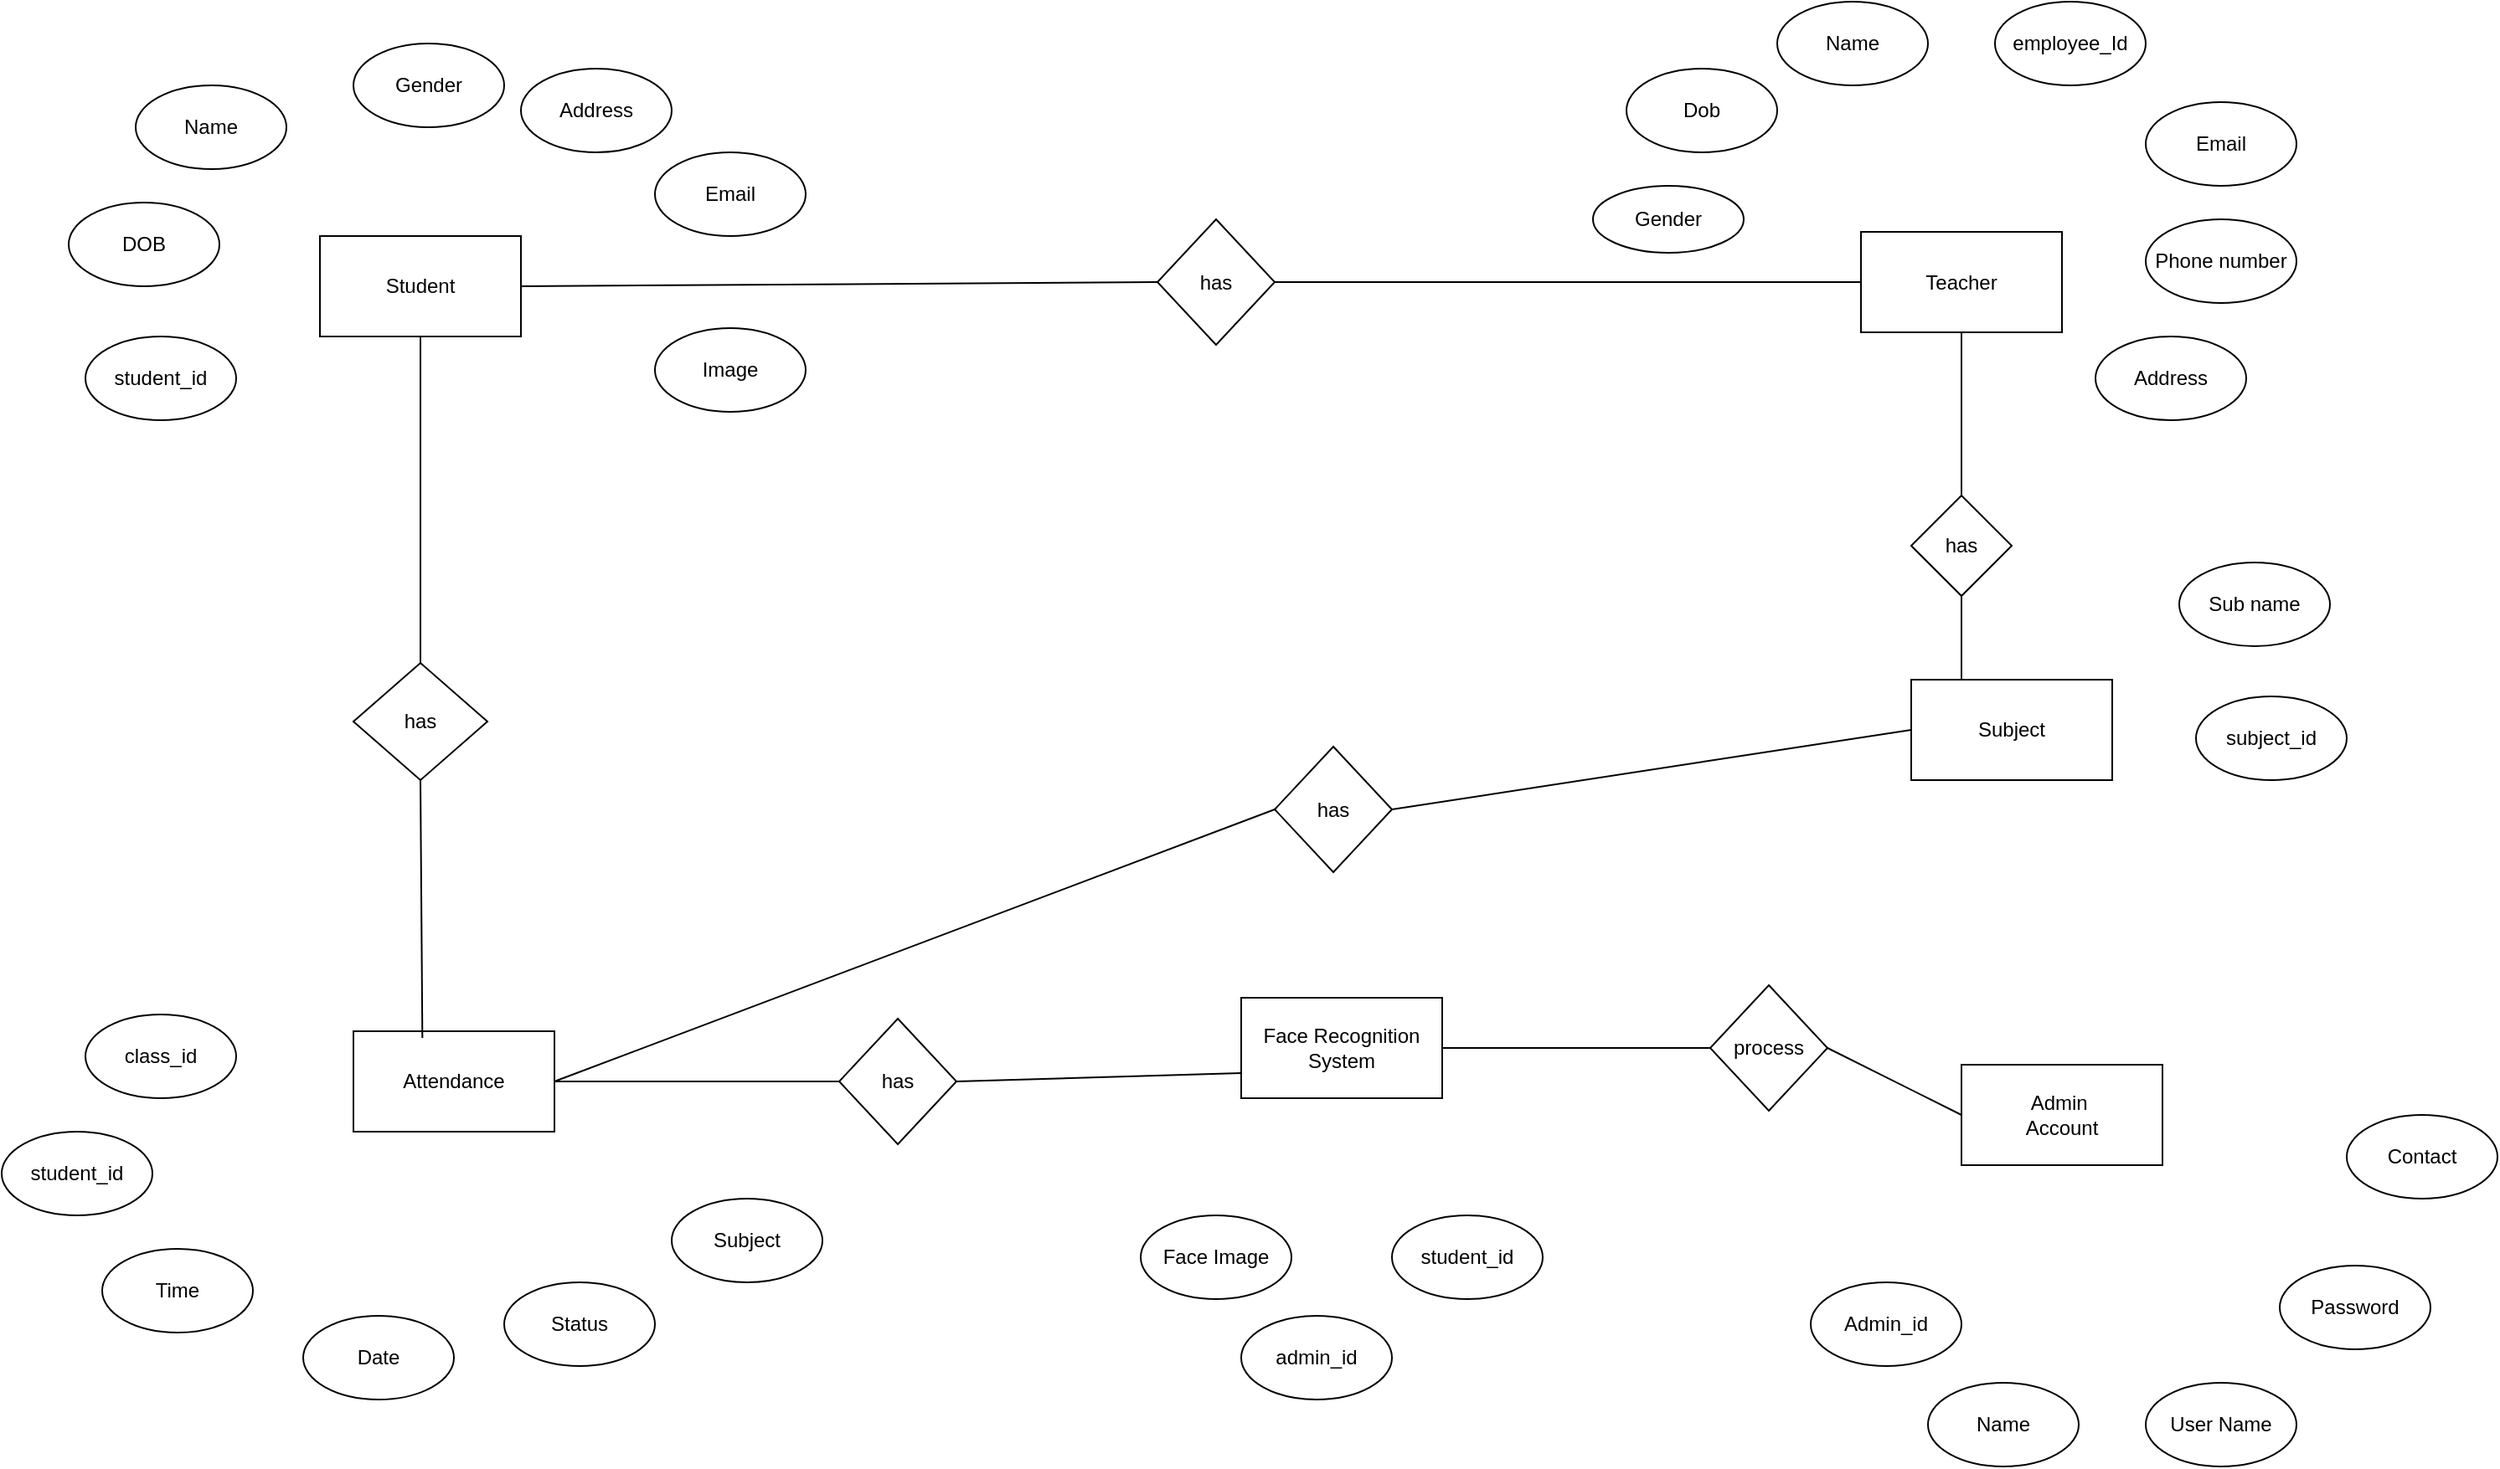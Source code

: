 <mxfile version="24.2.5" type="github">
  <diagram name="Page-1" id="ac_94JwnVTV6ZPOgnGDo">
    <mxGraphModel dx="1750" dy="928" grid="1" gridSize="10" guides="1" tooltips="1" connect="1" arrows="1" fold="1" page="1" pageScale="1" pageWidth="1654" pageHeight="1169" math="0" shadow="0">
      <root>
        <mxCell id="0" />
        <mxCell id="1" parent="0" />
        <mxCell id="Sp-LO8BP8r_BbPmAxl6e-3" value="Student" style="rounded=0;whiteSpace=wrap;html=1;" vertex="1" parent="1">
          <mxGeometry x="230" y="185" width="120" height="60" as="geometry" />
        </mxCell>
        <mxCell id="Sp-LO8BP8r_BbPmAxl6e-5" value="Attendance" style="rounded=0;whiteSpace=wrap;html=1;" vertex="1" parent="1">
          <mxGeometry x="250" y="660" width="120" height="60" as="geometry" />
        </mxCell>
        <mxCell id="Sp-LO8BP8r_BbPmAxl6e-7" value="Name" style="ellipse;whiteSpace=wrap;html=1;" vertex="1" parent="1">
          <mxGeometry x="120" y="95" width="90" height="50" as="geometry" />
        </mxCell>
        <mxCell id="Sp-LO8BP8r_BbPmAxl6e-22" value="DOB" style="ellipse;whiteSpace=wrap;html=1;" vertex="1" parent="1">
          <mxGeometry x="80" y="165" width="90" height="50" as="geometry" />
        </mxCell>
        <mxCell id="Sp-LO8BP8r_BbPmAxl6e-23" value="Email" style="ellipse;whiteSpace=wrap;html=1;" vertex="1" parent="1">
          <mxGeometry x="430" y="135" width="90" height="50" as="geometry" />
        </mxCell>
        <mxCell id="Sp-LO8BP8r_BbPmAxl6e-24" value="Gender&lt;span style=&quot;color: rgba(0, 0, 0, 0); font-family: monospace; font-size: 0px; text-align: start; text-wrap: nowrap;&quot;&gt;%3CmxGraphModel%3E%3Croot%3E%3CmxCell%20id%3D%220%22%2F%3E%3CmxCell%20id%3D%221%22%20parent%3D%220%22%2F%3E%3CmxCell%20id%3D%222%22%20value%3D%22Email%22%20style%3D%22ellipse%3BwhiteSpace%3Dwrap%3Bhtml%3D1%3B%22%20vertex%3D%221%22%20parent%3D%221%22%3E%3CmxGeometry%20x%3D%22920%22%20y%3D%22520%22%20width%3D%2290%22%20height%3D%2250%22%20as%3D%22geometry%22%2F%3E%3C%2FmxCell%3E%3C%2Froot%3E%3C%2FmxGraphModel%3E&lt;/span&gt;&lt;span style=&quot;color: rgba(0, 0, 0, 0); font-family: monospace; font-size: 0px; text-align: start; text-wrap: nowrap;&quot;&gt;%3CmxGraphModel%3E%3Croot%3E%3CmxCell%20id%3D%220%22%2F%3E%3CmxCell%20id%3D%221%22%20parent%3D%220%22%2F%3E%3CmxCell%20id%3D%222%22%20value%3D%22Email%22%20style%3D%22ellipse%3BwhiteSpace%3Dwrap%3Bhtml%3D1%3B%22%20vertex%3D%221%22%20parent%3D%221%22%3E%3CmxGeometry%20x%3D%22920%22%20y%3D%22520%22%20width%3D%2290%22%20height%3D%2250%22%20as%3D%22geometry%22%2F%3E%3C%2FmxCell%3E%3C%2Froot%3E%3C%2FmxGraphModel%3E&lt;/span&gt;" style="ellipse;whiteSpace=wrap;html=1;" vertex="1" parent="1">
          <mxGeometry x="250" y="70" width="90" height="50" as="geometry" />
        </mxCell>
        <mxCell id="Sp-LO8BP8r_BbPmAxl6e-25" value="Address" style="ellipse;whiteSpace=wrap;html=1;" vertex="1" parent="1">
          <mxGeometry x="350" y="85" width="90" height="50" as="geometry" />
        </mxCell>
        <mxCell id="Sp-LO8BP8r_BbPmAxl6e-27" value="Image" style="ellipse;whiteSpace=wrap;html=1;" vertex="1" parent="1">
          <mxGeometry x="430" y="240" width="90" height="50" as="geometry" />
        </mxCell>
        <mxCell id="Sp-LO8BP8r_BbPmAxl6e-28" value="student_id" style="ellipse;whiteSpace=wrap;html=1;" vertex="1" parent="1">
          <mxGeometry x="90" y="245" width="90" height="50" as="geometry" />
        </mxCell>
        <mxCell id="Sp-LO8BP8r_BbPmAxl6e-30" value="class_id" style="ellipse;whiteSpace=wrap;html=1;" vertex="1" parent="1">
          <mxGeometry x="90" y="650" width="90" height="50" as="geometry" />
        </mxCell>
        <mxCell id="Sp-LO8BP8r_BbPmAxl6e-31" value="Time" style="ellipse;whiteSpace=wrap;html=1;" vertex="1" parent="1">
          <mxGeometry x="100" y="790" width="90" height="50" as="geometry" />
        </mxCell>
        <mxCell id="Sp-LO8BP8r_BbPmAxl6e-32" value="Date" style="ellipse;whiteSpace=wrap;html=1;" vertex="1" parent="1">
          <mxGeometry x="220" y="830" width="90" height="50" as="geometry" />
        </mxCell>
        <mxCell id="Sp-LO8BP8r_BbPmAxl6e-33" value="Status" style="ellipse;whiteSpace=wrap;html=1;" vertex="1" parent="1">
          <mxGeometry x="340" y="810" width="90" height="50" as="geometry" />
        </mxCell>
        <mxCell id="Sp-LO8BP8r_BbPmAxl6e-34" value="Contact" style="ellipse;whiteSpace=wrap;html=1;" vertex="1" parent="1">
          <mxGeometry x="1440" y="710" width="90" height="50" as="geometry" />
        </mxCell>
        <mxCell id="Sp-LO8BP8r_BbPmAxl6e-35" value="student_id" style="ellipse;whiteSpace=wrap;html=1;" vertex="1" parent="1">
          <mxGeometry x="40" y="720" width="90" height="50" as="geometry" />
        </mxCell>
        <mxCell id="Sp-LO8BP8r_BbPmAxl6e-38" value="Teacher" style="rounded=0;whiteSpace=wrap;html=1;" vertex="1" parent="1">
          <mxGeometry x="1150" y="182.5" width="120" height="60" as="geometry" />
        </mxCell>
        <mxCell id="Sp-LO8BP8r_BbPmAxl6e-39" value="employee_Id" style="ellipse;whiteSpace=wrap;html=1;" vertex="1" parent="1">
          <mxGeometry x="1230" y="45" width="90" height="50" as="geometry" />
        </mxCell>
        <mxCell id="Sp-LO8BP8r_BbPmAxl6e-40" value="Email" style="ellipse;whiteSpace=wrap;html=1;" vertex="1" parent="1">
          <mxGeometry x="1320" y="105" width="90" height="50" as="geometry" />
        </mxCell>
        <mxCell id="Sp-LO8BP8r_BbPmAxl6e-41" value="Phone number" style="ellipse;whiteSpace=wrap;html=1;" vertex="1" parent="1">
          <mxGeometry x="1320" y="175" width="90" height="50" as="geometry" />
        </mxCell>
        <mxCell id="Sp-LO8BP8r_BbPmAxl6e-42" value="Gender&lt;span style=&quot;color: rgba(0, 0, 0, 0); font-family: monospace; font-size: 0px; text-align: start; text-wrap: nowrap;&quot;&gt;%3CmxGraphModel%3E%3Croot%3E%3CmxCell%20id%3D%220%22%2F%3E%3CmxCell%20id%3D%221%22%20parent%3D%220%22%2F%3E%3CmxCell%20id%3D%222%22%20value%3D%22Email%22%20style%3D%22ellipse%3BwhiteSpace%3Dwrap%3Bhtml%3D1%3B%22%20vertex%3D%221%22%20parent%3D%221%22%3E%3CmxGeometry%20x%3D%22920%22%20y%3D%22520%22%20width%3D%2290%22%20height%3D%2250%22%20as%3D%22geometry%22%2F%3E%3C%2FmxCell%3E%3C%2Froot%3E%3C%2FmxGraphModel%3E&lt;/span&gt;&lt;span style=&quot;color: rgba(0, 0, 0, 0); font-family: monospace; font-size: 0px; text-align: start; text-wrap: nowrap;&quot;&gt;%3CmxGraphModel%3E%3Croot%3E%3CmxCell%20id%3D%220%22%2F%3E%3CmxCell%20id%3D%221%22%20parent%3D%220%22%2F%3E%3CmxCell%20id%3D%222%22%20value%3D%22Email%22%20style%3D%22ellipse%3BwhiteSpace%3Dwrap%3Bhtml%3D1%3B%22%20vertex%3D%221%22%20parent%3D%221%22%3E%3CmxGeometry%20x%3D%22920%22%20y%3D%22520%22%20width%3D%2290%22%20height%3D%2250%22%20as%3D%22geometry%22%2F%3E%3C%2FmxCell%3E%3C%2Froot%3E%3C%2FmxGraphModel%3E&lt;/span&gt;" style="ellipse;whiteSpace=wrap;html=1;" vertex="1" parent="1">
          <mxGeometry x="990" y="155" width="90" height="40" as="geometry" />
        </mxCell>
        <mxCell id="Sp-LO8BP8r_BbPmAxl6e-43" value="Address" style="ellipse;whiteSpace=wrap;html=1;" vertex="1" parent="1">
          <mxGeometry x="1290" y="245" width="90" height="50" as="geometry" />
        </mxCell>
        <mxCell id="Sp-LO8BP8r_BbPmAxl6e-44" value="Name" style="ellipse;whiteSpace=wrap;html=1;" vertex="1" parent="1">
          <mxGeometry x="1100" y="45" width="90" height="50" as="geometry" />
        </mxCell>
        <mxCell id="Sp-LO8BP8r_BbPmAxl6e-45" value="Dob" style="ellipse;whiteSpace=wrap;html=1;" vertex="1" parent="1">
          <mxGeometry x="1010" y="85" width="90" height="50" as="geometry" />
        </mxCell>
        <mxCell id="Sp-LO8BP8r_BbPmAxl6e-46" value="Subject" style="rounded=0;whiteSpace=wrap;html=1;" vertex="1" parent="1">
          <mxGeometry x="1180" y="450" width="120" height="60" as="geometry" />
        </mxCell>
        <mxCell id="Sp-LO8BP8r_BbPmAxl6e-47" value="subject_id" style="ellipse;whiteSpace=wrap;html=1;" vertex="1" parent="1">
          <mxGeometry x="1350" y="460" width="90" height="50" as="geometry" />
        </mxCell>
        <mxCell id="Sp-LO8BP8r_BbPmAxl6e-48" value="Sub name" style="ellipse;whiteSpace=wrap;html=1;" vertex="1" parent="1">
          <mxGeometry x="1340" y="380" width="90" height="50" as="geometry" />
        </mxCell>
        <mxCell id="Sp-LO8BP8r_BbPmAxl6e-58" value="has" style="rhombus;whiteSpace=wrap;html=1;" vertex="1" parent="1">
          <mxGeometry x="250" y="440" width="80" height="70" as="geometry" />
        </mxCell>
        <mxCell id="Sp-LO8BP8r_BbPmAxl6e-59" value="has" style="rhombus;whiteSpace=wrap;html=1;" vertex="1" parent="1">
          <mxGeometry x="730" y="175" width="70" height="75" as="geometry" />
        </mxCell>
        <mxCell id="Sp-LO8BP8r_BbPmAxl6e-61" value="has" style="rhombus;whiteSpace=wrap;html=1;" vertex="1" parent="1">
          <mxGeometry x="1180" y="340" width="60" height="60" as="geometry" />
        </mxCell>
        <mxCell id="Sp-LO8BP8r_BbPmAxl6e-62" value="" style="endArrow=none;html=1;rounded=0;exitX=0.5;exitY=1;exitDx=0;exitDy=0;entryX=0.5;entryY=0;entryDx=0;entryDy=0;" edge="1" parent="1" source="Sp-LO8BP8r_BbPmAxl6e-3" target="Sp-LO8BP8r_BbPmAxl6e-58">
          <mxGeometry width="50" height="50" relative="1" as="geometry">
            <mxPoint x="690" y="490" as="sourcePoint" />
            <mxPoint x="740" y="440" as="targetPoint" />
          </mxGeometry>
        </mxCell>
        <mxCell id="Sp-LO8BP8r_BbPmAxl6e-63" value="" style="endArrow=none;html=1;rounded=0;exitX=0.5;exitY=1;exitDx=0;exitDy=0;entryX=0.343;entryY=0.067;entryDx=0;entryDy=0;entryPerimeter=0;" edge="1" parent="1" source="Sp-LO8BP8r_BbPmAxl6e-58" target="Sp-LO8BP8r_BbPmAxl6e-5">
          <mxGeometry width="50" height="50" relative="1" as="geometry">
            <mxPoint x="690" y="490" as="sourcePoint" />
            <mxPoint x="740" y="440" as="targetPoint" />
          </mxGeometry>
        </mxCell>
        <mxCell id="Sp-LO8BP8r_BbPmAxl6e-64" value="" style="endArrow=none;html=1;rounded=0;exitX=1;exitY=0.5;exitDx=0;exitDy=0;entryX=0;entryY=0.5;entryDx=0;entryDy=0;" edge="1" parent="1" source="Sp-LO8BP8r_BbPmAxl6e-3" target="Sp-LO8BP8r_BbPmAxl6e-59">
          <mxGeometry width="50" height="50" relative="1" as="geometry">
            <mxPoint x="830" y="490" as="sourcePoint" />
            <mxPoint x="880" y="440" as="targetPoint" />
          </mxGeometry>
        </mxCell>
        <mxCell id="Sp-LO8BP8r_BbPmAxl6e-65" value="" style="endArrow=none;html=1;rounded=0;exitX=1;exitY=0.5;exitDx=0;exitDy=0;entryX=0;entryY=0.5;entryDx=0;entryDy=0;" edge="1" parent="1" source="Sp-LO8BP8r_BbPmAxl6e-59" target="Sp-LO8BP8r_BbPmAxl6e-38">
          <mxGeometry width="50" height="50" relative="1" as="geometry">
            <mxPoint x="830" y="490" as="sourcePoint" />
            <mxPoint x="880" y="440" as="targetPoint" />
          </mxGeometry>
        </mxCell>
        <mxCell id="Sp-LO8BP8r_BbPmAxl6e-66" value="" style="endArrow=none;html=1;rounded=0;entryX=0.5;entryY=1;entryDx=0;entryDy=0;exitX=0.5;exitY=0;exitDx=0;exitDy=0;" edge="1" parent="1" source="Sp-LO8BP8r_BbPmAxl6e-61" target="Sp-LO8BP8r_BbPmAxl6e-38">
          <mxGeometry width="50" height="50" relative="1" as="geometry">
            <mxPoint x="860" y="470" as="sourcePoint" />
            <mxPoint x="910" y="420" as="targetPoint" />
          </mxGeometry>
        </mxCell>
        <mxCell id="Sp-LO8BP8r_BbPmAxl6e-70" value="" style="endArrow=none;html=1;rounded=0;entryX=0.5;entryY=1;entryDx=0;entryDy=0;exitX=0.25;exitY=0;exitDx=0;exitDy=0;" edge="1" parent="1" source="Sp-LO8BP8r_BbPmAxl6e-46" target="Sp-LO8BP8r_BbPmAxl6e-61">
          <mxGeometry width="50" height="50" relative="1" as="geometry">
            <mxPoint x="860" y="510" as="sourcePoint" />
            <mxPoint x="910" y="460" as="targetPoint" />
          </mxGeometry>
        </mxCell>
        <mxCell id="Sp-LO8BP8r_BbPmAxl6e-72" value="Admin&amp;nbsp;&lt;div&gt;Account&lt;/div&gt;" style="rounded=0;whiteSpace=wrap;html=1;" vertex="1" parent="1">
          <mxGeometry x="1210" y="680" width="120" height="60" as="geometry" />
        </mxCell>
        <mxCell id="Sp-LO8BP8r_BbPmAxl6e-73" value="User Name" style="ellipse;whiteSpace=wrap;html=1;" vertex="1" parent="1">
          <mxGeometry x="1320" y="870" width="90" height="50" as="geometry" />
        </mxCell>
        <mxCell id="Sp-LO8BP8r_BbPmAxl6e-74" value="Subject" style="ellipse;whiteSpace=wrap;html=1;" vertex="1" parent="1">
          <mxGeometry x="440" y="760" width="90" height="50" as="geometry" />
        </mxCell>
        <mxCell id="Sp-LO8BP8r_BbPmAxl6e-75" value="Name" style="ellipse;whiteSpace=wrap;html=1;" vertex="1" parent="1">
          <mxGeometry x="1190" y="870" width="90" height="50" as="geometry" />
        </mxCell>
        <mxCell id="Sp-LO8BP8r_BbPmAxl6e-76" value="Admin_id" style="ellipse;whiteSpace=wrap;html=1;" vertex="1" parent="1">
          <mxGeometry x="1120" y="810" width="90" height="50" as="geometry" />
        </mxCell>
        <mxCell id="Sp-LO8BP8r_BbPmAxl6e-77" value="Password" style="ellipse;whiteSpace=wrap;html=1;" vertex="1" parent="1">
          <mxGeometry x="1400" y="800" width="90" height="50" as="geometry" />
        </mxCell>
        <mxCell id="Sp-LO8BP8r_BbPmAxl6e-79" value="Face Recognition System" style="rounded=0;whiteSpace=wrap;html=1;" vertex="1" parent="1">
          <mxGeometry x="780" y="640" width="120" height="60" as="geometry" />
        </mxCell>
        <mxCell id="Sp-LO8BP8r_BbPmAxl6e-80" value="Face Image" style="ellipse;whiteSpace=wrap;html=1;" vertex="1" parent="1">
          <mxGeometry x="720" y="770" width="90" height="50" as="geometry" />
        </mxCell>
        <mxCell id="Sp-LO8BP8r_BbPmAxl6e-81" value="admin_id" style="ellipse;whiteSpace=wrap;html=1;" vertex="1" parent="1">
          <mxGeometry x="780" y="830" width="90" height="50" as="geometry" />
        </mxCell>
        <mxCell id="Sp-LO8BP8r_BbPmAxl6e-82" value="student_id" style="ellipse;whiteSpace=wrap;html=1;" vertex="1" parent="1">
          <mxGeometry x="870" y="770" width="90" height="50" as="geometry" />
        </mxCell>
        <mxCell id="Sp-LO8BP8r_BbPmAxl6e-86" value="has" style="rhombus;whiteSpace=wrap;html=1;" vertex="1" parent="1">
          <mxGeometry x="540" y="652.5" width="70" height="75" as="geometry" />
        </mxCell>
        <mxCell id="Sp-LO8BP8r_BbPmAxl6e-89" value="process" style="rhombus;whiteSpace=wrap;html=1;" vertex="1" parent="1">
          <mxGeometry x="1060" y="632.5" width="70" height="75" as="geometry" />
        </mxCell>
        <mxCell id="Sp-LO8BP8r_BbPmAxl6e-90" value="" style="endArrow=none;html=1;rounded=0;exitX=1;exitY=0.5;exitDx=0;exitDy=0;entryX=0;entryY=0.5;entryDx=0;entryDy=0;" edge="1" parent="1" source="Sp-LO8BP8r_BbPmAxl6e-5" target="Sp-LO8BP8r_BbPmAxl6e-86">
          <mxGeometry width="50" height="50" relative="1" as="geometry">
            <mxPoint x="830" y="510" as="sourcePoint" />
            <mxPoint x="880" y="460" as="targetPoint" />
          </mxGeometry>
        </mxCell>
        <mxCell id="Sp-LO8BP8r_BbPmAxl6e-91" value="" style="endArrow=none;html=1;rounded=0;exitX=1;exitY=0.5;exitDx=0;exitDy=0;entryX=0;entryY=0.75;entryDx=0;entryDy=0;" edge="1" parent="1" source="Sp-LO8BP8r_BbPmAxl6e-86" target="Sp-LO8BP8r_BbPmAxl6e-79">
          <mxGeometry width="50" height="50" relative="1" as="geometry">
            <mxPoint x="830" y="510" as="sourcePoint" />
            <mxPoint x="880" y="460" as="targetPoint" />
          </mxGeometry>
        </mxCell>
        <mxCell id="Sp-LO8BP8r_BbPmAxl6e-92" value="" style="endArrow=none;html=1;rounded=0;exitX=1;exitY=0.5;exitDx=0;exitDy=0;entryX=0;entryY=0.5;entryDx=0;entryDy=0;" edge="1" parent="1" source="Sp-LO8BP8r_BbPmAxl6e-79" target="Sp-LO8BP8r_BbPmAxl6e-89">
          <mxGeometry width="50" height="50" relative="1" as="geometry">
            <mxPoint x="830" y="510" as="sourcePoint" />
            <mxPoint x="880" y="460" as="targetPoint" />
          </mxGeometry>
        </mxCell>
        <mxCell id="Sp-LO8BP8r_BbPmAxl6e-93" value="" style="endArrow=none;html=1;rounded=0;exitX=0;exitY=0.5;exitDx=0;exitDy=0;entryX=1;entryY=0.5;entryDx=0;entryDy=0;" edge="1" parent="1" source="Sp-LO8BP8r_BbPmAxl6e-72" target="Sp-LO8BP8r_BbPmAxl6e-89">
          <mxGeometry width="50" height="50" relative="1" as="geometry">
            <mxPoint x="830" y="510" as="sourcePoint" />
            <mxPoint x="880" y="460" as="targetPoint" />
          </mxGeometry>
        </mxCell>
        <mxCell id="Sp-LO8BP8r_BbPmAxl6e-95" value="" style="endArrow=none;html=1;rounded=0;exitX=1;exitY=0.5;exitDx=0;exitDy=0;entryX=0;entryY=0.5;entryDx=0;entryDy=0;" edge="1" parent="1" source="Sp-LO8BP8r_BbPmAxl6e-5" target="Sp-LO8BP8r_BbPmAxl6e-96">
          <mxGeometry width="50" height="50" relative="1" as="geometry">
            <mxPoint x="830" y="510" as="sourcePoint" />
            <mxPoint x="780" y="590" as="targetPoint" />
          </mxGeometry>
        </mxCell>
        <mxCell id="Sp-LO8BP8r_BbPmAxl6e-96" value="has" style="rhombus;whiteSpace=wrap;html=1;" vertex="1" parent="1">
          <mxGeometry x="800" y="490" width="70" height="75" as="geometry" />
        </mxCell>
        <mxCell id="Sp-LO8BP8r_BbPmAxl6e-98" value="" style="endArrow=none;html=1;rounded=0;exitX=1;exitY=0.5;exitDx=0;exitDy=0;entryX=0;entryY=0.5;entryDx=0;entryDy=0;" edge="1" parent="1" source="Sp-LO8BP8r_BbPmAxl6e-96" target="Sp-LO8BP8r_BbPmAxl6e-46">
          <mxGeometry width="50" height="50" relative="1" as="geometry">
            <mxPoint x="830" y="510" as="sourcePoint" />
            <mxPoint x="880" y="460" as="targetPoint" />
          </mxGeometry>
        </mxCell>
      </root>
    </mxGraphModel>
  </diagram>
</mxfile>
